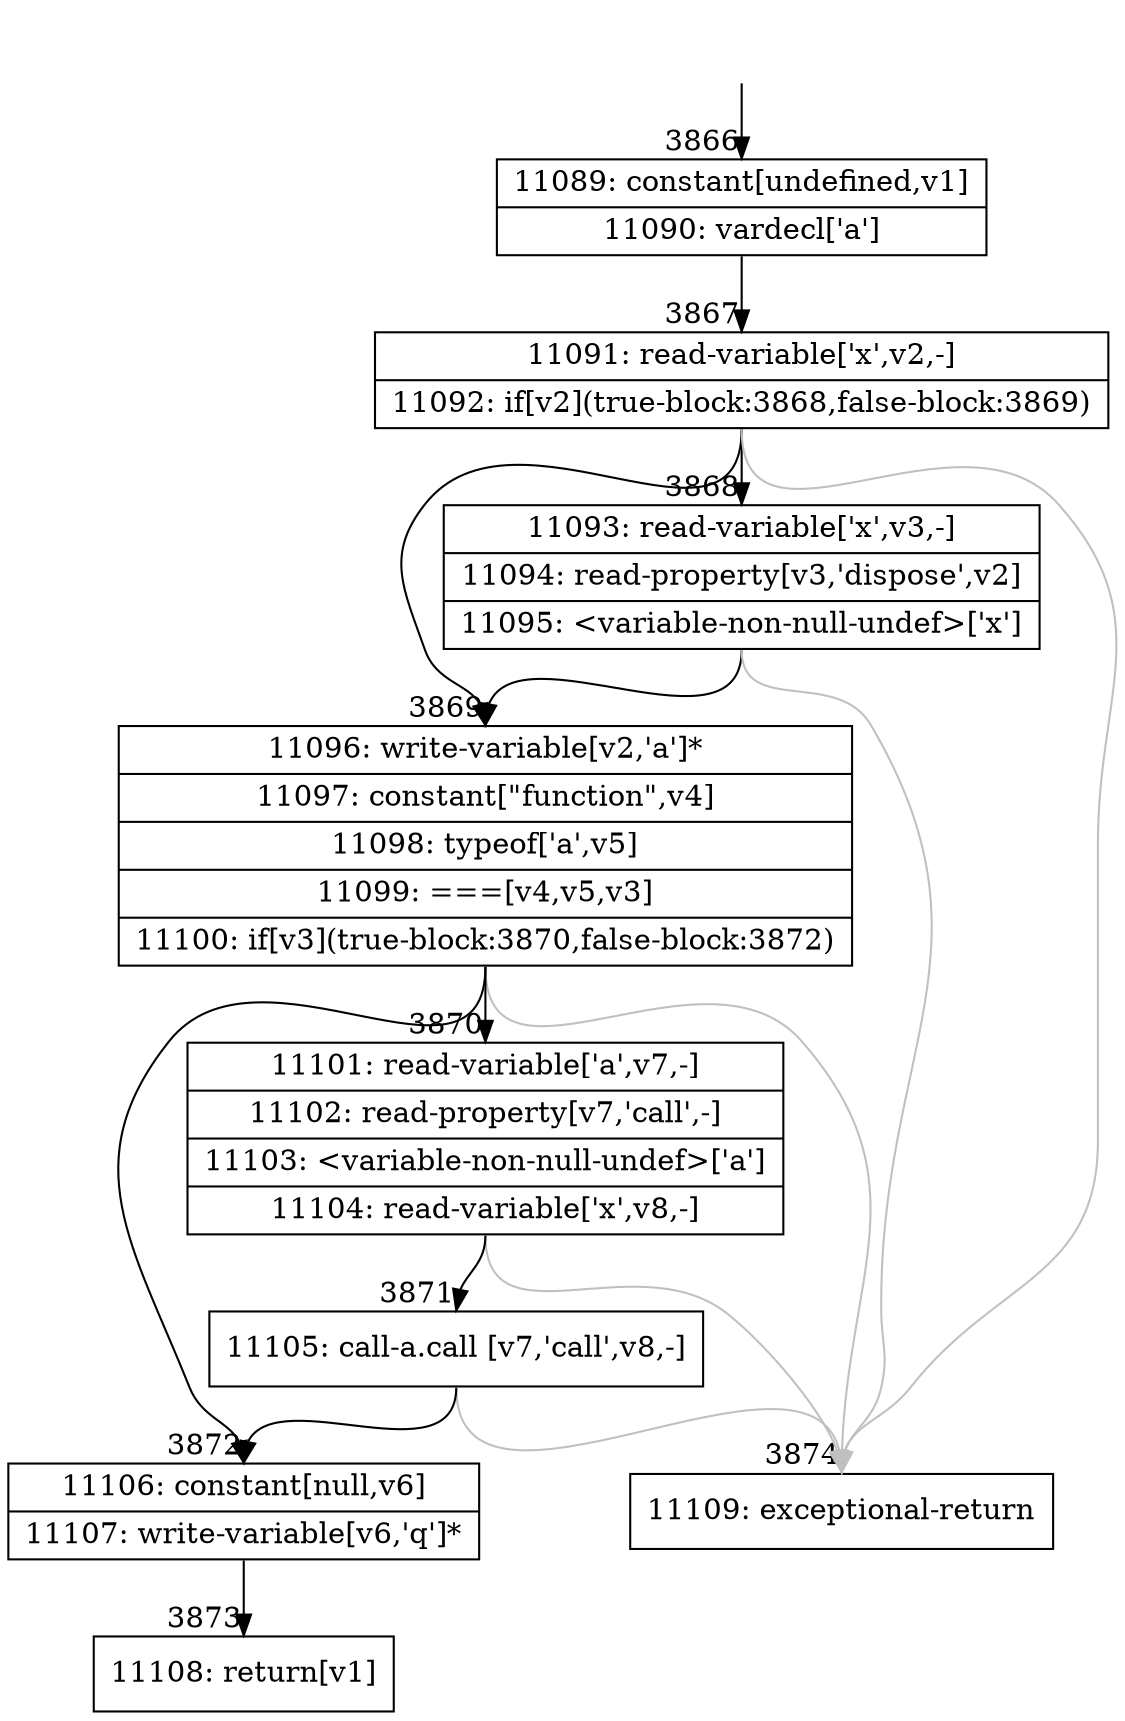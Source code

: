 digraph {
rankdir="TD"
BB_entry328[shape=none,label=""];
BB_entry328 -> BB3866 [tailport=s, headport=n, headlabel="    3866"]
BB3866 [shape=record label="{11089: constant[undefined,v1]|11090: vardecl['a']}" ] 
BB3866 -> BB3867 [tailport=s, headport=n, headlabel="      3867"]
BB3867 [shape=record label="{11091: read-variable['x',v2,-]|11092: if[v2](true-block:3868,false-block:3869)}" ] 
BB3867 -> BB3869 [tailport=s, headport=n, headlabel="      3869"]
BB3867 -> BB3868 [tailport=s, headport=n, headlabel="      3868"]
BB3867 -> BB3874 [tailport=s, headport=n, color=gray, headlabel="      3874"]
BB3868 [shape=record label="{11093: read-variable['x',v3,-]|11094: read-property[v3,'dispose',v2]|11095: \<variable-non-null-undef\>['x']}" ] 
BB3868 -> BB3869 [tailport=s, headport=n]
BB3868 -> BB3874 [tailport=s, headport=n, color=gray]
BB3869 [shape=record label="{11096: write-variable[v2,'a']*|11097: constant[\"function\",v4]|11098: typeof['a',v5]|11099: ===[v4,v5,v3]|11100: if[v3](true-block:3870,false-block:3872)}" ] 
BB3869 -> BB3872 [tailport=s, headport=n, headlabel="      3872"]
BB3869 -> BB3870 [tailport=s, headport=n, headlabel="      3870"]
BB3869 -> BB3874 [tailport=s, headport=n, color=gray]
BB3870 [shape=record label="{11101: read-variable['a',v7,-]|11102: read-property[v7,'call',-]|11103: \<variable-non-null-undef\>['a']|11104: read-variable['x',v8,-]}" ] 
BB3870 -> BB3871 [tailport=s, headport=n, headlabel="      3871"]
BB3870 -> BB3874 [tailport=s, headport=n, color=gray]
BB3871 [shape=record label="{11105: call-a.call [v7,'call',v8,-]}" ] 
BB3871 -> BB3872 [tailport=s, headport=n]
BB3871 -> BB3874 [tailport=s, headport=n, color=gray]
BB3872 [shape=record label="{11106: constant[null,v6]|11107: write-variable[v6,'q']*}" ] 
BB3872 -> BB3873 [tailport=s, headport=n, headlabel="      3873"]
BB3873 [shape=record label="{11108: return[v1]}" ] 
BB3874 [shape=record label="{11109: exceptional-return}" ] 
}
